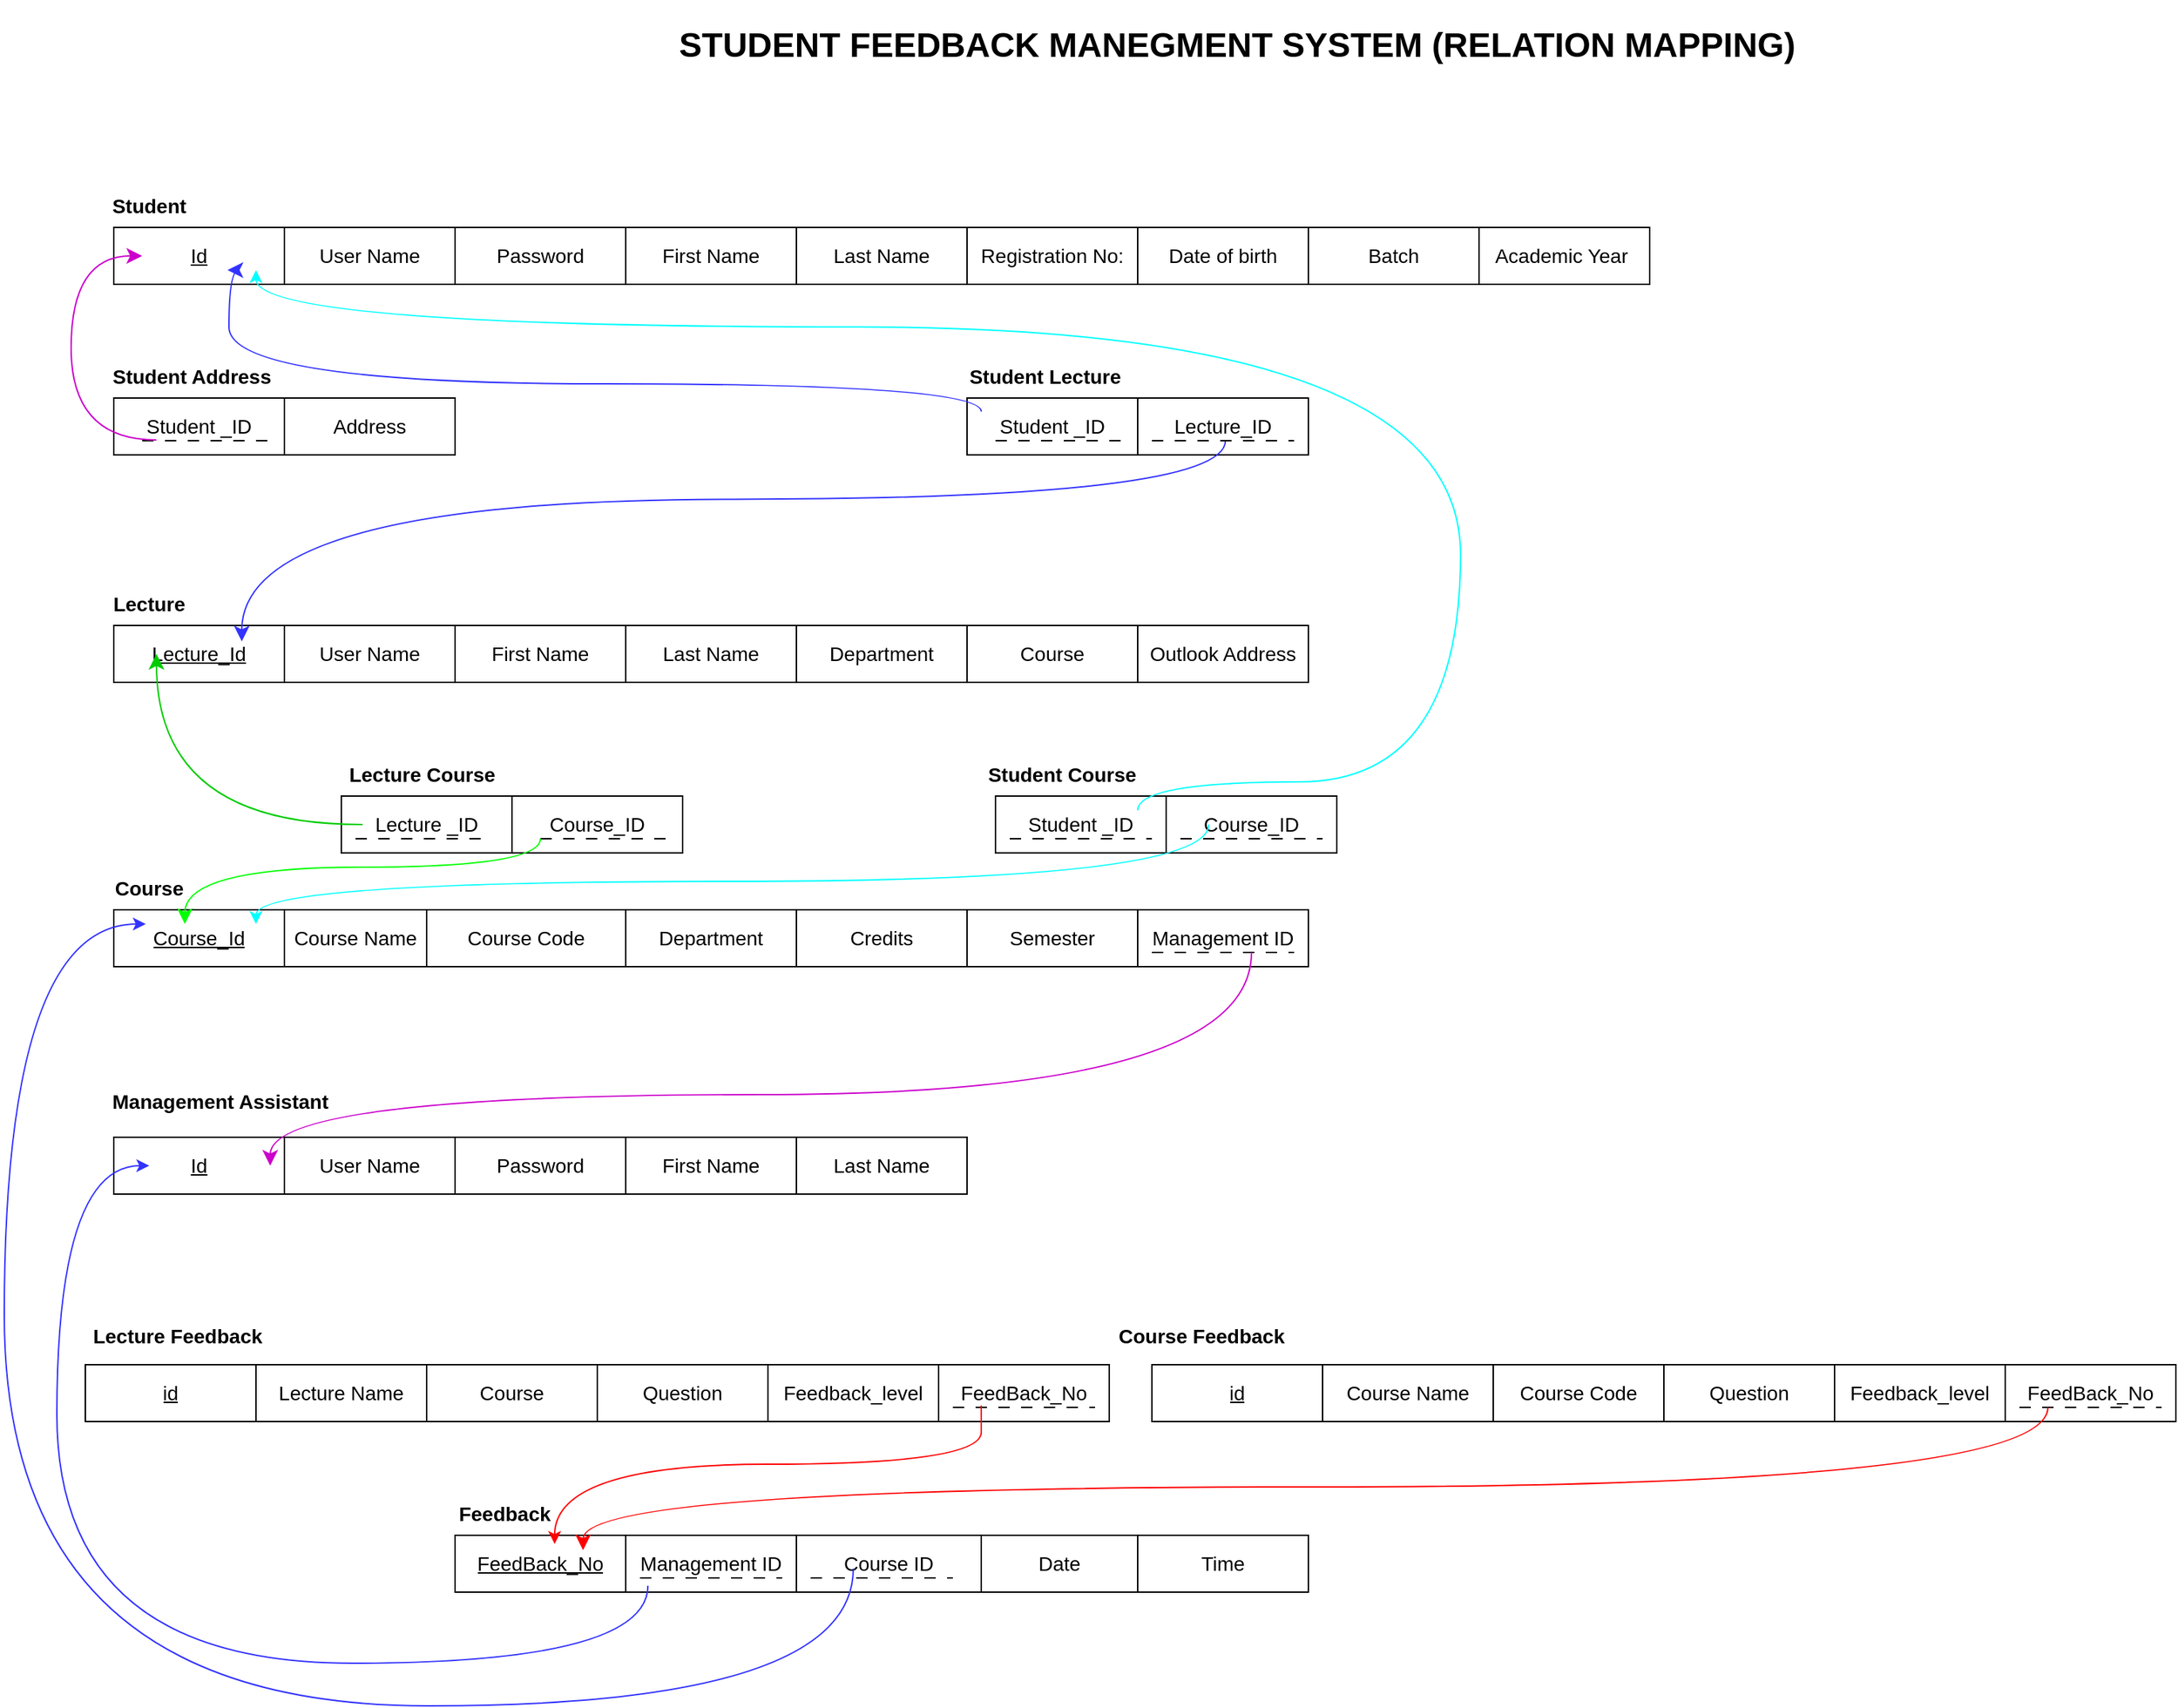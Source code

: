 <mxfile version="24.1.0" type="device">
  <diagram id="R2lEEEUBdFMjLlhIrx00" name="Page-1">
    <mxGraphModel dx="2950" dy="2144" grid="1" gridSize="10" guides="1" tooltips="1" connect="1" arrows="1" fold="1" page="1" pageScale="1" pageWidth="850" pageHeight="1100" math="0" shadow="0" extFonts="Permanent Marker^https://fonts.googleapis.com/css?family=Permanent+Marker">
      <root>
        <mxCell id="0" />
        <mxCell id="1" parent="0" />
        <mxCell id="nEcfSC-hLSckRdHD3NsJ-1" value="&lt;b&gt;&lt;font style=&quot;font-size: 14px;&quot;&gt;Student&lt;/font&gt;&lt;/b&gt;" style="text;html=1;align=center;verticalAlign=middle;whiteSpace=wrap;rounded=0;" parent="1" vertex="1">
          <mxGeometry x="-40" y="90" width="210" height="30" as="geometry" />
        </mxCell>
        <mxCell id="nEcfSC-hLSckRdHD3NsJ-2" value="" style="shape=table;startSize=0;container=1;collapsible=0;childLayout=tableLayout;" parent="1" vertex="1">
          <mxGeometry x="40" y="120" width="1080" height="40" as="geometry" />
        </mxCell>
        <mxCell id="nEcfSC-hLSckRdHD3NsJ-3" value="" style="shape=tableRow;horizontal=0;startSize=0;swimlaneHead=0;swimlaneBody=0;strokeColor=inherit;top=0;left=0;bottom=0;right=0;collapsible=0;dropTarget=0;fillColor=none;points=[[0,0.5],[1,0.5]];portConstraint=eastwest;" parent="nEcfSC-hLSckRdHD3NsJ-2" vertex="1">
          <mxGeometry width="1080" height="40" as="geometry" />
        </mxCell>
        <mxCell id="nEcfSC-hLSckRdHD3NsJ-4" value="&lt;u&gt;&lt;font style=&quot;font-size: 14px;&quot;&gt;Id&lt;/font&gt;&lt;/u&gt;" style="shape=partialRectangle;html=1;whiteSpace=wrap;connectable=0;strokeColor=inherit;overflow=hidden;fillColor=none;top=0;left=0;bottom=0;right=0;pointerEvents=1;" parent="nEcfSC-hLSckRdHD3NsJ-3" vertex="1">
          <mxGeometry width="120" height="40" as="geometry">
            <mxRectangle width="120" height="40" as="alternateBounds" />
          </mxGeometry>
        </mxCell>
        <mxCell id="nEcfSC-hLSckRdHD3NsJ-5" value="&lt;font style=&quot;font-size: 14px;&quot;&gt;User Name&lt;/font&gt;" style="shape=partialRectangle;html=1;whiteSpace=wrap;connectable=0;strokeColor=inherit;overflow=hidden;fillColor=none;top=0;left=0;bottom=0;right=0;pointerEvents=1;" parent="nEcfSC-hLSckRdHD3NsJ-3" vertex="1">
          <mxGeometry x="120" width="120" height="40" as="geometry">
            <mxRectangle width="120" height="40" as="alternateBounds" />
          </mxGeometry>
        </mxCell>
        <mxCell id="nEcfSC-hLSckRdHD3NsJ-6" value="&lt;font style=&quot;font-size: 14px;&quot;&gt;Password&lt;/font&gt;" style="shape=partialRectangle;html=1;whiteSpace=wrap;connectable=0;strokeColor=inherit;overflow=hidden;fillColor=none;top=0;left=0;bottom=0;right=0;pointerEvents=1;" parent="nEcfSC-hLSckRdHD3NsJ-3" vertex="1">
          <mxGeometry x="240" width="120" height="40" as="geometry">
            <mxRectangle width="120" height="40" as="alternateBounds" />
          </mxGeometry>
        </mxCell>
        <mxCell id="qRPBU4H0x-ubu5HYWqCo-1" value="&lt;span style=&quot;font-size: 14px;&quot;&gt;First Name&lt;/span&gt;" style="shape=partialRectangle;html=1;whiteSpace=wrap;connectable=0;strokeColor=inherit;overflow=hidden;fillColor=none;top=0;left=0;bottom=0;right=0;pointerEvents=1;" vertex="1" parent="nEcfSC-hLSckRdHD3NsJ-3">
          <mxGeometry x="360" width="120" height="40" as="geometry">
            <mxRectangle width="120" height="40" as="alternateBounds" />
          </mxGeometry>
        </mxCell>
        <mxCell id="nEcfSC-hLSckRdHD3NsJ-7" value="&lt;font style=&quot;font-size: 14px;&quot;&gt;Last Name&lt;/font&gt;" style="shape=partialRectangle;html=1;whiteSpace=wrap;connectable=0;strokeColor=inherit;overflow=hidden;fillColor=none;top=0;left=0;bottom=0;right=0;pointerEvents=1;" parent="nEcfSC-hLSckRdHD3NsJ-3" vertex="1">
          <mxGeometry x="480" width="120" height="40" as="geometry">
            <mxRectangle width="120" height="40" as="alternateBounds" />
          </mxGeometry>
        </mxCell>
        <mxCell id="nEcfSC-hLSckRdHD3NsJ-8" value="&lt;font style=&quot;font-size: 14px;&quot;&gt;Registration No:&lt;/font&gt;" style="shape=partialRectangle;html=1;whiteSpace=wrap;connectable=0;strokeColor=inherit;overflow=hidden;fillColor=none;top=0;left=0;bottom=0;right=0;pointerEvents=1;" parent="nEcfSC-hLSckRdHD3NsJ-3" vertex="1">
          <mxGeometry x="600" width="120" height="40" as="geometry">
            <mxRectangle width="120" height="40" as="alternateBounds" />
          </mxGeometry>
        </mxCell>
        <mxCell id="nEcfSC-hLSckRdHD3NsJ-9" value="&lt;font style=&quot;font-size: 14px;&quot;&gt;Date of birth&lt;/font&gt;" style="shape=partialRectangle;html=1;whiteSpace=wrap;connectable=0;strokeColor=inherit;overflow=hidden;fillColor=none;top=0;left=0;bottom=0;right=0;pointerEvents=1;" parent="nEcfSC-hLSckRdHD3NsJ-3" vertex="1">
          <mxGeometry x="720" width="120" height="40" as="geometry">
            <mxRectangle width="120" height="40" as="alternateBounds" />
          </mxGeometry>
        </mxCell>
        <mxCell id="nEcfSC-hLSckRdHD3NsJ-10" value="&lt;font style=&quot;font-size: 14px;&quot;&gt;Batch&lt;/font&gt;" style="shape=partialRectangle;html=1;whiteSpace=wrap;connectable=0;strokeColor=inherit;overflow=hidden;fillColor=none;top=0;left=0;bottom=0;right=0;pointerEvents=1;" parent="nEcfSC-hLSckRdHD3NsJ-3" vertex="1">
          <mxGeometry x="840" width="120" height="40" as="geometry">
            <mxRectangle width="120" height="40" as="alternateBounds" />
          </mxGeometry>
        </mxCell>
        <mxCell id="nEcfSC-hLSckRdHD3NsJ-11" value="&lt;font style=&quot;font-size: 14px;&quot;&gt;Academic Year&amp;nbsp;&lt;/font&gt;" style="shape=partialRectangle;html=1;whiteSpace=wrap;connectable=0;strokeColor=inherit;overflow=hidden;fillColor=none;top=0;left=0;bottom=0;right=0;pointerEvents=1;" parent="nEcfSC-hLSckRdHD3NsJ-3" vertex="1">
          <mxGeometry x="960" width="120" height="40" as="geometry">
            <mxRectangle width="120" height="40" as="alternateBounds" />
          </mxGeometry>
        </mxCell>
        <mxCell id="nEcfSC-hLSckRdHD3NsJ-12" value="&lt;b&gt;&lt;font style=&quot;font-size: 14px;&quot;&gt;Student Address&lt;/font&gt;&lt;/b&gt;" style="text;html=1;align=center;verticalAlign=middle;whiteSpace=wrap;rounded=0;" parent="1" vertex="1">
          <mxGeometry x="-10" y="210" width="210" height="30" as="geometry" />
        </mxCell>
        <mxCell id="nEcfSC-hLSckRdHD3NsJ-23" value="" style="shape=table;startSize=0;container=1;collapsible=0;childLayout=tableLayout;" parent="1" vertex="1">
          <mxGeometry x="40" y="240" width="240" height="40" as="geometry" />
        </mxCell>
        <mxCell id="nEcfSC-hLSckRdHD3NsJ-24" value="" style="shape=tableRow;horizontal=0;startSize=0;swimlaneHead=0;swimlaneBody=0;strokeColor=inherit;top=0;left=0;bottom=0;right=0;collapsible=0;dropTarget=0;fillColor=none;points=[[0,0.5],[1,0.5]];portConstraint=eastwest;" parent="nEcfSC-hLSckRdHD3NsJ-23" vertex="1">
          <mxGeometry width="240" height="40" as="geometry" />
        </mxCell>
        <mxCell id="nEcfSC-hLSckRdHD3NsJ-25" value="&lt;p style=&quot;line-height: 20%;&quot;&gt;&lt;font style=&quot;font-size: 14px;&quot;&gt;Student _ID&lt;/font&gt;&lt;/p&gt;" style="shape=partialRectangle;html=1;whiteSpace=wrap;connectable=0;strokeColor=inherit;overflow=hidden;fillColor=none;top=0;left=0;bottom=0;right=0;pointerEvents=1;" parent="nEcfSC-hLSckRdHD3NsJ-24" vertex="1">
          <mxGeometry width="120" height="40" as="geometry">
            <mxRectangle width="120" height="40" as="alternateBounds" />
          </mxGeometry>
        </mxCell>
        <mxCell id="nEcfSC-hLSckRdHD3NsJ-26" value="&lt;font style=&quot;font-size: 14px;&quot;&gt;Address&lt;/font&gt;" style="shape=partialRectangle;html=1;whiteSpace=wrap;connectable=0;strokeColor=inherit;overflow=hidden;fillColor=none;top=0;left=0;bottom=0;right=0;pointerEvents=1;" parent="nEcfSC-hLSckRdHD3NsJ-24" vertex="1">
          <mxGeometry x="120" width="120" height="40" as="geometry">
            <mxRectangle width="120" height="40" as="alternateBounds" />
          </mxGeometry>
        </mxCell>
        <mxCell id="nEcfSC-hLSckRdHD3NsJ-31" value="" style="line;strokeWidth=1;html=1;perimeter=backbonePerimeter;points=[];outlineConnect=0;dashed=1;dashPattern=8 8;" parent="1" vertex="1">
          <mxGeometry x="60" y="210" width="90" height="120" as="geometry" />
        </mxCell>
        <mxCell id="nEcfSC-hLSckRdHD3NsJ-35" value="" style="edgeStyle=orthogonalEdgeStyle;elbow=horizontal;endArrow=classic;html=1;curved=1;rounded=0;endSize=8;startSize=8;strokeColor=#CC00CC;" parent="1" edge="1">
          <mxGeometry width="50" height="50" relative="1" as="geometry">
            <mxPoint x="70" y="269.5" as="sourcePoint" />
            <mxPoint x="60" y="140" as="targetPoint" />
            <Array as="points">
              <mxPoint x="10" y="270" />
              <mxPoint x="10" y="140" />
            </Array>
          </mxGeometry>
        </mxCell>
        <mxCell id="nEcfSC-hLSckRdHD3NsJ-37" value="" style="shape=table;startSize=0;container=1;collapsible=0;childLayout=tableLayout;" parent="1" vertex="1">
          <mxGeometry x="40" y="400" width="840" height="40" as="geometry" />
        </mxCell>
        <mxCell id="nEcfSC-hLSckRdHD3NsJ-38" value="" style="shape=tableRow;horizontal=0;startSize=0;swimlaneHead=0;swimlaneBody=0;strokeColor=inherit;top=0;left=0;bottom=0;right=0;collapsible=0;dropTarget=0;fillColor=none;points=[[0,0.5],[1,0.5]];portConstraint=eastwest;" parent="nEcfSC-hLSckRdHD3NsJ-37" vertex="1">
          <mxGeometry width="840" height="40" as="geometry" />
        </mxCell>
        <mxCell id="nEcfSC-hLSckRdHD3NsJ-39" value="&lt;u&gt;&lt;font style=&quot;font-size: 14px;&quot;&gt;Lecture_Id&lt;/font&gt;&lt;/u&gt;" style="shape=partialRectangle;html=1;whiteSpace=wrap;connectable=0;strokeColor=inherit;overflow=hidden;fillColor=none;top=0;left=0;bottom=0;right=0;pointerEvents=1;" parent="nEcfSC-hLSckRdHD3NsJ-38" vertex="1">
          <mxGeometry width="120" height="40" as="geometry">
            <mxRectangle width="120" height="40" as="alternateBounds" />
          </mxGeometry>
        </mxCell>
        <mxCell id="nEcfSC-hLSckRdHD3NsJ-40" value="&lt;font style=&quot;font-size: 14px;&quot;&gt;User Name&lt;/font&gt;" style="shape=partialRectangle;html=1;whiteSpace=wrap;connectable=0;strokeColor=inherit;overflow=hidden;fillColor=none;top=0;left=0;bottom=0;right=0;pointerEvents=1;" parent="nEcfSC-hLSckRdHD3NsJ-38" vertex="1">
          <mxGeometry x="120" width="120" height="40" as="geometry">
            <mxRectangle width="120" height="40" as="alternateBounds" />
          </mxGeometry>
        </mxCell>
        <mxCell id="nEcfSC-hLSckRdHD3NsJ-41" value="&lt;font style=&quot;font-size: 14px;&quot;&gt;First Name&lt;/font&gt;" style="shape=partialRectangle;html=1;whiteSpace=wrap;connectable=0;strokeColor=inherit;overflow=hidden;fillColor=none;top=0;left=0;bottom=0;right=0;pointerEvents=1;" parent="nEcfSC-hLSckRdHD3NsJ-38" vertex="1">
          <mxGeometry x="240" width="120" height="40" as="geometry">
            <mxRectangle width="120" height="40" as="alternateBounds" />
          </mxGeometry>
        </mxCell>
        <mxCell id="nEcfSC-hLSckRdHD3NsJ-42" value="&lt;font style=&quot;font-size: 14px;&quot;&gt;Last Name&lt;/font&gt;" style="shape=partialRectangle;html=1;whiteSpace=wrap;connectable=0;strokeColor=inherit;overflow=hidden;fillColor=none;top=0;left=0;bottom=0;right=0;pointerEvents=1;" parent="nEcfSC-hLSckRdHD3NsJ-38" vertex="1">
          <mxGeometry x="360" width="120" height="40" as="geometry">
            <mxRectangle width="120" height="40" as="alternateBounds" />
          </mxGeometry>
        </mxCell>
        <mxCell id="nEcfSC-hLSckRdHD3NsJ-43" value="&lt;font style=&quot;font-size: 14px;&quot;&gt;Department&lt;/font&gt;" style="shape=partialRectangle;html=1;whiteSpace=wrap;connectable=0;strokeColor=inherit;overflow=hidden;fillColor=none;top=0;left=0;bottom=0;right=0;pointerEvents=1;" parent="nEcfSC-hLSckRdHD3NsJ-38" vertex="1">
          <mxGeometry x="480" width="120" height="40" as="geometry">
            <mxRectangle width="120" height="40" as="alternateBounds" />
          </mxGeometry>
        </mxCell>
        <mxCell id="nEcfSC-hLSckRdHD3NsJ-44" value="&lt;font style=&quot;font-size: 14px;&quot;&gt;Course&lt;/font&gt;" style="shape=partialRectangle;html=1;whiteSpace=wrap;connectable=0;strokeColor=inherit;overflow=hidden;fillColor=none;top=0;left=0;bottom=0;right=0;pointerEvents=1;" parent="nEcfSC-hLSckRdHD3NsJ-38" vertex="1">
          <mxGeometry x="600" width="120" height="40" as="geometry">
            <mxRectangle width="120" height="40" as="alternateBounds" />
          </mxGeometry>
        </mxCell>
        <mxCell id="nEcfSC-hLSckRdHD3NsJ-45" value="&lt;font style=&quot;font-size: 14px;&quot;&gt;Outlook Address&lt;/font&gt;" style="shape=partialRectangle;html=1;whiteSpace=wrap;connectable=0;strokeColor=inherit;overflow=hidden;fillColor=none;top=0;left=0;bottom=0;right=0;pointerEvents=1;" parent="nEcfSC-hLSckRdHD3NsJ-38" vertex="1">
          <mxGeometry x="720" width="120" height="40" as="geometry">
            <mxRectangle width="120" height="40" as="alternateBounds" />
          </mxGeometry>
        </mxCell>
        <mxCell id="nEcfSC-hLSckRdHD3NsJ-47" value="&lt;b&gt;&lt;font style=&quot;font-size: 14px;&quot;&gt;Lecture&lt;/font&gt;&lt;/b&gt;" style="text;html=1;align=center;verticalAlign=middle;whiteSpace=wrap;rounded=0;" parent="1" vertex="1">
          <mxGeometry x="-40" y="370" width="210" height="30" as="geometry" />
        </mxCell>
        <mxCell id="nEcfSC-hLSckRdHD3NsJ-48" value="" style="shape=table;startSize=0;container=1;collapsible=0;childLayout=tableLayout;" parent="1" vertex="1">
          <mxGeometry x="640" y="240" width="240" height="40" as="geometry" />
        </mxCell>
        <mxCell id="nEcfSC-hLSckRdHD3NsJ-49" value="" style="shape=tableRow;horizontal=0;startSize=0;swimlaneHead=0;swimlaneBody=0;strokeColor=inherit;top=0;left=0;bottom=0;right=0;collapsible=0;dropTarget=0;fillColor=none;points=[[0,0.5],[1,0.5]];portConstraint=eastwest;" parent="nEcfSC-hLSckRdHD3NsJ-48" vertex="1">
          <mxGeometry width="240" height="40" as="geometry" />
        </mxCell>
        <mxCell id="nEcfSC-hLSckRdHD3NsJ-50" value="&lt;p style=&quot;line-height: 20%;&quot;&gt;&lt;font style=&quot;font-size: 14px;&quot;&gt;Student _ID&lt;/font&gt;&lt;/p&gt;" style="shape=partialRectangle;html=1;whiteSpace=wrap;connectable=0;strokeColor=inherit;overflow=hidden;fillColor=none;top=0;left=0;bottom=0;right=0;pointerEvents=1;" parent="nEcfSC-hLSckRdHD3NsJ-49" vertex="1">
          <mxGeometry width="120" height="40" as="geometry">
            <mxRectangle width="120" height="40" as="alternateBounds" />
          </mxGeometry>
        </mxCell>
        <mxCell id="nEcfSC-hLSckRdHD3NsJ-51" value="&lt;font style=&quot;font-size: 14px;&quot;&gt;Lecture_ID&lt;/font&gt;" style="shape=partialRectangle;html=1;whiteSpace=wrap;connectable=0;strokeColor=inherit;overflow=hidden;fillColor=none;top=0;left=0;bottom=0;right=0;pointerEvents=1;" parent="nEcfSC-hLSckRdHD3NsJ-49" vertex="1">
          <mxGeometry x="120" width="120" height="40" as="geometry">
            <mxRectangle width="120" height="40" as="alternateBounds" />
          </mxGeometry>
        </mxCell>
        <mxCell id="nEcfSC-hLSckRdHD3NsJ-52" value="&lt;b&gt;&lt;font style=&quot;font-size: 14px;&quot;&gt;Student Lecture&lt;/font&gt;&lt;/b&gt;" style="text;html=1;align=center;verticalAlign=middle;whiteSpace=wrap;rounded=0;" parent="1" vertex="1">
          <mxGeometry x="590" y="210" width="210" height="30" as="geometry" />
        </mxCell>
        <mxCell id="nEcfSC-hLSckRdHD3NsJ-53" value="" style="edgeStyle=orthogonalEdgeStyle;endArrow=classic;html=1;rounded=0;endSize=8;startSize=8;strokeColor=#3333FF;curved=1;" parent="1" edge="1">
          <mxGeometry width="50" height="50" relative="1" as="geometry">
            <mxPoint x="650" y="249.56" as="sourcePoint" />
            <mxPoint x="120" y="150" as="targetPoint" />
            <Array as="points">
              <mxPoint x="650" y="230" />
              <mxPoint x="121" y="230" />
            </Array>
          </mxGeometry>
        </mxCell>
        <mxCell id="nEcfSC-hLSckRdHD3NsJ-55" value="" style="edgeStyle=orthogonalEdgeStyle;endArrow=classic;html=1;rounded=0;endSize=8;startSize=8;strokeColor=#3333FF;curved=1;exitX=0.757;exitY=0.97;exitDx=0;exitDy=0;exitPerimeter=0;" parent="1" edge="1">
          <mxGeometry width="50" height="50" relative="1" as="geometry">
            <mxPoint x="821.68" y="270.0" as="sourcePoint" />
            <mxPoint x="130" y="411.2" as="targetPoint" />
            <Array as="points">
              <mxPoint x="822" y="311.2" />
              <mxPoint x="130" y="311.2" />
            </Array>
          </mxGeometry>
        </mxCell>
        <mxCell id="nEcfSC-hLSckRdHD3NsJ-56" value="" style="line;strokeWidth=1;html=1;perimeter=backbonePerimeter;points=[];outlineConnect=0;dashed=1;dashPattern=8 8;" parent="1" vertex="1">
          <mxGeometry x="70" y="220" width="90" height="120" as="geometry" />
        </mxCell>
        <mxCell id="nEcfSC-hLSckRdHD3NsJ-57" value="" style="line;strokeWidth=1;html=1;perimeter=backbonePerimeter;points=[];outlineConnect=0;dashed=1;dashPattern=8 8;" parent="1" vertex="1">
          <mxGeometry x="660" y="210" width="90" height="120" as="geometry" />
        </mxCell>
        <mxCell id="nEcfSC-hLSckRdHD3NsJ-58" value="" style="line;strokeWidth=1;html=1;perimeter=backbonePerimeter;points=[];outlineConnect=0;dashed=1;dashPattern=8 8;" parent="1" vertex="1">
          <mxGeometry x="770" y="210" width="100" height="120" as="geometry" />
        </mxCell>
        <mxCell id="nEcfSC-hLSckRdHD3NsJ-59" value="" style="shape=table;startSize=0;container=1;collapsible=0;childLayout=tableLayout;" parent="1" vertex="1">
          <mxGeometry x="40" y="600" width="840" height="40" as="geometry" />
        </mxCell>
        <mxCell id="nEcfSC-hLSckRdHD3NsJ-60" value="" style="shape=tableRow;horizontal=0;startSize=0;swimlaneHead=0;swimlaneBody=0;strokeColor=inherit;top=0;left=0;bottom=0;right=0;collapsible=0;dropTarget=0;fillColor=none;points=[[0,0.5],[1,0.5]];portConstraint=eastwest;" parent="nEcfSC-hLSckRdHD3NsJ-59" vertex="1">
          <mxGeometry width="840" height="40" as="geometry" />
        </mxCell>
        <mxCell id="nEcfSC-hLSckRdHD3NsJ-61" value="&lt;u&gt;&lt;font style=&quot;font-size: 14px;&quot;&gt;Course_Id&lt;/font&gt;&lt;/u&gt;" style="shape=partialRectangle;html=1;whiteSpace=wrap;connectable=0;strokeColor=inherit;overflow=hidden;fillColor=none;top=0;left=0;bottom=0;right=0;pointerEvents=1;" parent="nEcfSC-hLSckRdHD3NsJ-60" vertex="1">
          <mxGeometry width="120" height="40" as="geometry">
            <mxRectangle width="120" height="40" as="alternateBounds" />
          </mxGeometry>
        </mxCell>
        <mxCell id="nEcfSC-hLSckRdHD3NsJ-62" value="&lt;span style=&quot;font-size: 14px;&quot;&gt;Course Name&lt;/span&gt;" style="shape=partialRectangle;html=1;whiteSpace=wrap;connectable=0;strokeColor=inherit;overflow=hidden;fillColor=none;top=0;left=0;bottom=0;right=0;pointerEvents=1;" parent="nEcfSC-hLSckRdHD3NsJ-60" vertex="1">
          <mxGeometry x="120" width="100" height="40" as="geometry">
            <mxRectangle width="100" height="40" as="alternateBounds" />
          </mxGeometry>
        </mxCell>
        <mxCell id="nEcfSC-hLSckRdHD3NsJ-63" value="&lt;font style=&quot;font-size: 14px;&quot;&gt;Course Code&lt;/font&gt;" style="shape=partialRectangle;html=1;whiteSpace=wrap;connectable=0;strokeColor=inherit;overflow=hidden;fillColor=none;top=0;left=0;bottom=0;right=0;pointerEvents=1;" parent="nEcfSC-hLSckRdHD3NsJ-60" vertex="1">
          <mxGeometry x="220" width="140" height="40" as="geometry">
            <mxRectangle width="140" height="40" as="alternateBounds" />
          </mxGeometry>
        </mxCell>
        <mxCell id="nEcfSC-hLSckRdHD3NsJ-64" value="&lt;font style=&quot;font-size: 14px;&quot;&gt;Department&lt;/font&gt;" style="shape=partialRectangle;html=1;whiteSpace=wrap;connectable=0;strokeColor=inherit;overflow=hidden;fillColor=none;top=0;left=0;bottom=0;right=0;pointerEvents=1;" parent="nEcfSC-hLSckRdHD3NsJ-60" vertex="1">
          <mxGeometry x="360" width="120" height="40" as="geometry">
            <mxRectangle width="120" height="40" as="alternateBounds" />
          </mxGeometry>
        </mxCell>
        <mxCell id="nEcfSC-hLSckRdHD3NsJ-65" value="&lt;span style=&quot;font-size: 14px;&quot;&gt;Credits&lt;/span&gt;" style="shape=partialRectangle;html=1;whiteSpace=wrap;connectable=0;strokeColor=inherit;overflow=hidden;fillColor=none;top=0;left=0;bottom=0;right=0;pointerEvents=1;" parent="nEcfSC-hLSckRdHD3NsJ-60" vertex="1">
          <mxGeometry x="480" width="120" height="40" as="geometry">
            <mxRectangle width="120" height="40" as="alternateBounds" />
          </mxGeometry>
        </mxCell>
        <mxCell id="nEcfSC-hLSckRdHD3NsJ-66" value="&lt;font style=&quot;font-size: 14px;&quot;&gt;Semester&lt;/font&gt;" style="shape=partialRectangle;html=1;whiteSpace=wrap;connectable=0;strokeColor=inherit;overflow=hidden;fillColor=none;top=0;left=0;bottom=0;right=0;pointerEvents=1;" parent="nEcfSC-hLSckRdHD3NsJ-60" vertex="1">
          <mxGeometry x="600" width="120" height="40" as="geometry">
            <mxRectangle width="120" height="40" as="alternateBounds" />
          </mxGeometry>
        </mxCell>
        <mxCell id="yzKEs4WW9di57le6iHIS-10" value="&lt;font style=&quot;font-size: 14px;&quot;&gt;Management ID&lt;/font&gt;" style="shape=partialRectangle;html=1;whiteSpace=wrap;connectable=0;strokeColor=inherit;overflow=hidden;fillColor=none;top=0;left=0;bottom=0;right=0;pointerEvents=1;" parent="nEcfSC-hLSckRdHD3NsJ-60" vertex="1">
          <mxGeometry x="720" width="120" height="40" as="geometry">
            <mxRectangle width="120" height="40" as="alternateBounds" />
          </mxGeometry>
        </mxCell>
        <mxCell id="nEcfSC-hLSckRdHD3NsJ-68" value="&lt;b&gt;&lt;font style=&quot;font-size: 14px;&quot;&gt;Course&lt;/font&gt;&lt;/b&gt;" style="text;html=1;align=center;verticalAlign=middle;whiteSpace=wrap;rounded=0;" parent="1" vertex="1">
          <mxGeometry x="-40" y="570" width="210" height="30" as="geometry" />
        </mxCell>
        <mxCell id="nEcfSC-hLSckRdHD3NsJ-69" value="" style="shape=table;startSize=0;container=1;collapsible=0;childLayout=tableLayout;" parent="1" vertex="1">
          <mxGeometry x="200" y="520" width="240" height="40" as="geometry" />
        </mxCell>
        <mxCell id="nEcfSC-hLSckRdHD3NsJ-70" value="" style="shape=tableRow;horizontal=0;startSize=0;swimlaneHead=0;swimlaneBody=0;strokeColor=inherit;top=0;left=0;bottom=0;right=0;collapsible=0;dropTarget=0;fillColor=none;points=[[0,0.5],[1,0.5]];portConstraint=eastwest;" parent="nEcfSC-hLSckRdHD3NsJ-69" vertex="1">
          <mxGeometry width="240" height="40" as="geometry" />
        </mxCell>
        <mxCell id="nEcfSC-hLSckRdHD3NsJ-71" value="&lt;p style=&quot;line-height: 20%;&quot;&gt;&lt;font style=&quot;font-size: 14px;&quot;&gt;Lecture _ID&lt;/font&gt;&lt;/p&gt;" style="shape=partialRectangle;html=1;whiteSpace=wrap;connectable=0;strokeColor=inherit;overflow=hidden;fillColor=none;top=0;left=0;bottom=0;right=0;pointerEvents=1;" parent="nEcfSC-hLSckRdHD3NsJ-70" vertex="1">
          <mxGeometry width="120" height="40" as="geometry">
            <mxRectangle width="120" height="40" as="alternateBounds" />
          </mxGeometry>
        </mxCell>
        <mxCell id="nEcfSC-hLSckRdHD3NsJ-72" value="&lt;font style=&quot;font-size: 14px;&quot;&gt;Course_ID&lt;/font&gt;" style="shape=partialRectangle;html=1;whiteSpace=wrap;connectable=0;strokeColor=inherit;overflow=hidden;fillColor=none;top=0;left=0;bottom=0;right=0;pointerEvents=1;" parent="nEcfSC-hLSckRdHD3NsJ-70" vertex="1">
          <mxGeometry x="120" width="120" height="40" as="geometry">
            <mxRectangle width="120" height="40" as="alternateBounds" />
          </mxGeometry>
        </mxCell>
        <mxCell id="nEcfSC-hLSckRdHD3NsJ-73" value="&lt;b&gt;&lt;font style=&quot;font-size: 14px;&quot;&gt;&amp;nbsp;Lecture Course&lt;/font&gt;&lt;/b&gt;" style="text;html=1;align=center;verticalAlign=middle;whiteSpace=wrap;rounded=0;" parent="1" vertex="1">
          <mxGeometry x="150" y="490" width="210" height="30" as="geometry" />
        </mxCell>
        <mxCell id="nEcfSC-hLSckRdHD3NsJ-74" value="" style="line;strokeWidth=1;html=1;perimeter=backbonePerimeter;points=[];outlineConnect=0;dashed=1;dashPattern=8 8;" parent="1" vertex="1">
          <mxGeometry x="670" y="220" width="90" height="120" as="geometry" />
        </mxCell>
        <mxCell id="nEcfSC-hLSckRdHD3NsJ-75" value="" style="line;strokeWidth=1;html=1;perimeter=backbonePerimeter;points=[];outlineConnect=0;dashed=1;dashPattern=8 8;" parent="1" vertex="1">
          <mxGeometry x="670" y="220" width="90" height="120" as="geometry" />
        </mxCell>
        <mxCell id="nEcfSC-hLSckRdHD3NsJ-76" value="" style="line;strokeWidth=1;html=1;perimeter=backbonePerimeter;points=[];outlineConnect=0;dashed=1;dashPattern=8 8;" parent="1" vertex="1">
          <mxGeometry x="210" y="490" width="90" height="120" as="geometry" />
        </mxCell>
        <mxCell id="nEcfSC-hLSckRdHD3NsJ-77" value="" style="line;strokeWidth=1;html=1;perimeter=backbonePerimeter;points=[];outlineConnect=0;dashed=1;dashPattern=8 8;" parent="1" vertex="1">
          <mxGeometry x="340" y="490" width="90" height="120" as="geometry" />
        </mxCell>
        <mxCell id="nEcfSC-hLSckRdHD3NsJ-78" value="" style="edgeStyle=orthogonalEdgeStyle;endArrow=classic;html=1;curved=1;rounded=0;endSize=8;startSize=8;strokeColor=#00FF00;" parent="1" edge="1">
          <mxGeometry width="50" height="50" relative="1" as="geometry">
            <mxPoint x="340" y="550" as="sourcePoint" />
            <mxPoint x="90" y="610" as="targetPoint" />
            <Array as="points">
              <mxPoint x="340" y="570" />
              <mxPoint x="90" y="570" />
            </Array>
          </mxGeometry>
        </mxCell>
        <mxCell id="nEcfSC-hLSckRdHD3NsJ-81" value="" style="edgeStyle=orthogonalEdgeStyle;elbow=horizontal;endArrow=classic;html=1;curved=1;rounded=0;endSize=8;startSize=8;strokeColor=#00CC00;exitX=0;exitY=0.5;exitDx=0;exitDy=0;" parent="1" edge="1">
          <mxGeometry width="50" height="50" relative="1" as="geometry">
            <mxPoint x="215" y="540" as="sourcePoint" />
            <mxPoint x="70" y="420" as="targetPoint" />
          </mxGeometry>
        </mxCell>
        <mxCell id="yzKEs4WW9di57le6iHIS-1" value="" style="shape=table;startSize=0;container=1;collapsible=0;childLayout=tableLayout;" parent="1" vertex="1">
          <mxGeometry x="40" y="760" width="600" height="40" as="geometry" />
        </mxCell>
        <mxCell id="yzKEs4WW9di57le6iHIS-2" value="" style="shape=tableRow;horizontal=0;startSize=0;swimlaneHead=0;swimlaneBody=0;strokeColor=inherit;top=0;left=0;bottom=0;right=0;collapsible=0;dropTarget=0;fillColor=none;points=[[0,0.5],[1,0.5]];portConstraint=eastwest;" parent="yzKEs4WW9di57le6iHIS-1" vertex="1">
          <mxGeometry width="600" height="40" as="geometry" />
        </mxCell>
        <mxCell id="yzKEs4WW9di57le6iHIS-3" value="&lt;u&gt;&lt;font style=&quot;font-size: 14px;&quot;&gt;Id&lt;/font&gt;&lt;/u&gt;" style="shape=partialRectangle;html=1;whiteSpace=wrap;connectable=0;strokeColor=inherit;overflow=hidden;fillColor=none;top=0;left=0;bottom=0;right=0;pointerEvents=1;" parent="yzKEs4WW9di57le6iHIS-2" vertex="1">
          <mxGeometry width="120" height="40" as="geometry">
            <mxRectangle width="120" height="40" as="alternateBounds" />
          </mxGeometry>
        </mxCell>
        <mxCell id="yzKEs4WW9di57le6iHIS-4" value="&lt;span style=&quot;font-size: 14px;&quot;&gt;User Name&lt;/span&gt;" style="shape=partialRectangle;html=1;whiteSpace=wrap;connectable=0;strokeColor=inherit;overflow=hidden;fillColor=none;top=0;left=0;bottom=0;right=0;pointerEvents=1;" parent="yzKEs4WW9di57le6iHIS-2" vertex="1">
          <mxGeometry x="120" width="120" height="40" as="geometry">
            <mxRectangle width="120" height="40" as="alternateBounds" />
          </mxGeometry>
        </mxCell>
        <mxCell id="qRPBU4H0x-ubu5HYWqCo-11" value="&lt;font style=&quot;font-size: 14px;&quot;&gt;Password&lt;/font&gt;" style="shape=partialRectangle;html=1;whiteSpace=wrap;connectable=0;strokeColor=inherit;overflow=hidden;fillColor=none;top=0;left=0;bottom=0;right=0;pointerEvents=1;" vertex="1" parent="yzKEs4WW9di57le6iHIS-2">
          <mxGeometry x="240" width="120" height="40" as="geometry">
            <mxRectangle width="120" height="40" as="alternateBounds" />
          </mxGeometry>
        </mxCell>
        <mxCell id="yzKEs4WW9di57le6iHIS-5" value="&lt;font style=&quot;font-size: 14px;&quot;&gt;First Name&lt;/font&gt;" style="shape=partialRectangle;html=1;whiteSpace=wrap;connectable=0;strokeColor=inherit;overflow=hidden;fillColor=none;top=0;left=0;bottom=0;right=0;pointerEvents=1;" parent="yzKEs4WW9di57le6iHIS-2" vertex="1">
          <mxGeometry x="360" width="120" height="40" as="geometry">
            <mxRectangle width="120" height="40" as="alternateBounds" />
          </mxGeometry>
        </mxCell>
        <mxCell id="yzKEs4WW9di57le6iHIS-6" value="&lt;font style=&quot;font-size: 14px;&quot;&gt;Last Name&lt;/font&gt;" style="shape=partialRectangle;html=1;whiteSpace=wrap;connectable=0;strokeColor=inherit;overflow=hidden;fillColor=none;top=0;left=0;bottom=0;right=0;pointerEvents=1;" parent="yzKEs4WW9di57le6iHIS-2" vertex="1">
          <mxGeometry x="480" width="120" height="40" as="geometry">
            <mxRectangle width="120" height="40" as="alternateBounds" />
          </mxGeometry>
        </mxCell>
        <mxCell id="yzKEs4WW9di57le6iHIS-9" value="&lt;font style=&quot;font-size: 14px;&quot;&gt;&lt;b&gt;Management Assistant&lt;/b&gt;&lt;/font&gt;" style="text;html=1;align=center;verticalAlign=middle;whiteSpace=wrap;rounded=0;" parent="1" vertex="1">
          <mxGeometry x="10" y="720" width="210" height="30" as="geometry" />
        </mxCell>
        <mxCell id="yzKEs4WW9di57le6iHIS-11" value="" style="line;strokeWidth=1;html=1;perimeter=backbonePerimeter;points=[];outlineConnect=0;dashed=1;dashPattern=8 8;" parent="1" vertex="1">
          <mxGeometry x="210" y="490" width="90" height="120" as="geometry" />
        </mxCell>
        <mxCell id="yzKEs4WW9di57le6iHIS-12" value="" style="line;strokeWidth=1;html=1;perimeter=backbonePerimeter;points=[];outlineConnect=0;dashed=1;dashPattern=8 8;" parent="1" vertex="1">
          <mxGeometry x="220" y="500" width="90" height="120" as="geometry" />
        </mxCell>
        <mxCell id="yzKEs4WW9di57le6iHIS-13" value="" style="line;strokeWidth=1;html=1;perimeter=backbonePerimeter;points=[];outlineConnect=0;dashed=1;dashPattern=8 8;" parent="1" vertex="1">
          <mxGeometry x="220" y="500" width="90" height="120" as="geometry" />
        </mxCell>
        <mxCell id="yzKEs4WW9di57le6iHIS-14" value="" style="line;strokeWidth=1;html=1;perimeter=backbonePerimeter;points=[];outlineConnect=0;dashed=1;dashPattern=8 8;" parent="1" vertex="1">
          <mxGeometry x="770" y="570" width="100" height="120" as="geometry" />
        </mxCell>
        <mxCell id="yzKEs4WW9di57le6iHIS-15" value="" style="edgeStyle=orthogonalEdgeStyle;endArrow=classic;html=1;rounded=0;endSize=8;startSize=8;strokeColor=#CC00CC;curved=1;" parent="1" edge="1">
          <mxGeometry width="50" height="50" relative="1" as="geometry">
            <mxPoint x="840" y="630" as="sourcePoint" />
            <mxPoint x="150" y="780" as="targetPoint" />
            <Array as="points">
              <mxPoint x="840" y="730" />
              <mxPoint x="150" y="730" />
            </Array>
          </mxGeometry>
        </mxCell>
        <mxCell id="yzKEs4WW9di57le6iHIS-17" value="" style="shape=table;startSize=0;container=1;collapsible=0;childLayout=tableLayout;" parent="1" vertex="1">
          <mxGeometry x="20" y="920" width="720" height="40" as="geometry" />
        </mxCell>
        <mxCell id="yzKEs4WW9di57le6iHIS-18" value="" style="shape=tableRow;horizontal=0;startSize=0;swimlaneHead=0;swimlaneBody=0;strokeColor=inherit;top=0;left=0;bottom=0;right=0;collapsible=0;dropTarget=0;fillColor=none;points=[[0,0.5],[1,0.5]];portConstraint=eastwest;" parent="yzKEs4WW9di57le6iHIS-17" vertex="1">
          <mxGeometry width="720" height="40" as="geometry" />
        </mxCell>
        <mxCell id="yzKEs4WW9di57le6iHIS-19" value="&lt;span style=&quot;font-size: 14px;&quot;&gt;&lt;u&gt;id&lt;/u&gt;&lt;/span&gt;" style="shape=partialRectangle;html=1;whiteSpace=wrap;connectable=0;strokeColor=inherit;overflow=hidden;fillColor=none;top=0;left=0;bottom=0;right=0;pointerEvents=1;" parent="yzKEs4WW9di57le6iHIS-18" vertex="1">
          <mxGeometry width="120" height="40" as="geometry">
            <mxRectangle width="120" height="40" as="alternateBounds" />
          </mxGeometry>
        </mxCell>
        <mxCell id="yzKEs4WW9di57le6iHIS-20" value="&lt;span style=&quot;font-size: 14px;&quot;&gt;Lecture Name&lt;/span&gt;" style="shape=partialRectangle;html=1;whiteSpace=wrap;connectable=0;strokeColor=inherit;overflow=hidden;fillColor=none;top=0;left=0;bottom=0;right=0;pointerEvents=1;" parent="yzKEs4WW9di57le6iHIS-18" vertex="1">
          <mxGeometry x="120" width="120" height="40" as="geometry">
            <mxRectangle width="120" height="40" as="alternateBounds" />
          </mxGeometry>
        </mxCell>
        <mxCell id="qRPBU4H0x-ubu5HYWqCo-22" value="&lt;font style=&quot;font-size: 14px;&quot;&gt;Course&lt;/font&gt;" style="shape=partialRectangle;html=1;whiteSpace=wrap;connectable=0;strokeColor=inherit;overflow=hidden;fillColor=none;top=0;left=0;bottom=0;right=0;pointerEvents=1;" vertex="1" parent="yzKEs4WW9di57le6iHIS-18">
          <mxGeometry x="240" width="120" height="40" as="geometry">
            <mxRectangle width="120" height="40" as="alternateBounds" />
          </mxGeometry>
        </mxCell>
        <mxCell id="qRPBU4H0x-ubu5HYWqCo-2" value="&lt;span style=&quot;font-size: 14px;&quot;&gt;Question&lt;/span&gt;" style="shape=partialRectangle;html=1;whiteSpace=wrap;connectable=0;strokeColor=inherit;overflow=hidden;fillColor=none;top=0;left=0;bottom=0;right=0;pointerEvents=1;" vertex="1" parent="yzKEs4WW9di57le6iHIS-18">
          <mxGeometry x="360" width="120" height="40" as="geometry">
            <mxRectangle width="120" height="40" as="alternateBounds" />
          </mxGeometry>
        </mxCell>
        <mxCell id="qRPBU4H0x-ubu5HYWqCo-3" value="&lt;span style=&quot;font-size: 14px;&quot;&gt;Feedback_level&lt;/span&gt;" style="shape=partialRectangle;html=1;whiteSpace=wrap;connectable=0;strokeColor=inherit;overflow=hidden;fillColor=none;top=0;left=0;bottom=0;right=0;pointerEvents=1;" vertex="1" parent="yzKEs4WW9di57le6iHIS-18">
          <mxGeometry x="480" width="120" height="40" as="geometry">
            <mxRectangle width="120" height="40" as="alternateBounds" />
          </mxGeometry>
        </mxCell>
        <mxCell id="yzKEs4WW9di57le6iHIS-46" value="&lt;font style=&quot;font-size: 14px;&quot;&gt;FeedBack_No&lt;br&gt;&lt;/font&gt;" style="shape=partialRectangle;html=1;whiteSpace=wrap;connectable=0;strokeColor=inherit;overflow=hidden;fillColor=none;top=0;left=0;bottom=0;right=0;pointerEvents=1;" parent="yzKEs4WW9di57le6iHIS-18" vertex="1">
          <mxGeometry x="600" width="120" height="40" as="geometry">
            <mxRectangle width="120" height="40" as="alternateBounds" />
          </mxGeometry>
        </mxCell>
        <mxCell id="yzKEs4WW9di57le6iHIS-23" value="&lt;font style=&quot;font-size: 14px;&quot;&gt;&lt;b&gt;Lecture Feedback&lt;/b&gt;&lt;/font&gt;" style="text;html=1;align=center;verticalAlign=middle;whiteSpace=wrap;rounded=0;" parent="1" vertex="1">
          <mxGeometry x="-20" y="885" width="210" height="30" as="geometry" />
        </mxCell>
        <mxCell id="yzKEs4WW9di57le6iHIS-29" value="&lt;font style=&quot;font-size: 14px;&quot;&gt;&lt;b&gt;Course Feedback&lt;/b&gt;&lt;/font&gt;" style="text;html=1;align=center;verticalAlign=middle;whiteSpace=wrap;rounded=0;" parent="1" vertex="1">
          <mxGeometry x="700" y="885" width="210" height="30" as="geometry" />
        </mxCell>
        <mxCell id="yzKEs4WW9di57le6iHIS-31" value="" style="shape=table;startSize=0;container=1;collapsible=0;childLayout=tableLayout;" parent="1" vertex="1">
          <mxGeometry x="280" y="1040" width="600" height="40" as="geometry" />
        </mxCell>
        <mxCell id="yzKEs4WW9di57le6iHIS-32" value="" style="shape=tableRow;horizontal=0;startSize=0;swimlaneHead=0;swimlaneBody=0;strokeColor=inherit;top=0;left=0;bottom=0;right=0;collapsible=0;dropTarget=0;fillColor=none;points=[[0,0.5],[1,0.5]];portConstraint=eastwest;" parent="yzKEs4WW9di57le6iHIS-31" vertex="1">
          <mxGeometry width="600" height="40" as="geometry" />
        </mxCell>
        <mxCell id="yzKEs4WW9di57le6iHIS-33" value="&lt;p style=&quot;line-height: 20%;&quot;&gt;&lt;font style=&quot;font-size: 14px;&quot;&gt;&lt;u&gt;FeedBack_No&lt;/u&gt;&lt;/font&gt;&lt;/p&gt;" style="shape=partialRectangle;html=1;whiteSpace=wrap;connectable=0;strokeColor=inherit;overflow=hidden;fillColor=none;top=0;left=0;bottom=0;right=0;pointerEvents=1;" parent="yzKEs4WW9di57le6iHIS-32" vertex="1">
          <mxGeometry width="120" height="40" as="geometry">
            <mxRectangle width="120" height="40" as="alternateBounds" />
          </mxGeometry>
        </mxCell>
        <mxCell id="yzKEs4WW9di57le6iHIS-65" value="&lt;span style=&quot;font-size: 14px;&quot;&gt;Management ID&lt;/span&gt;" style="shape=partialRectangle;html=1;whiteSpace=wrap;connectable=0;strokeColor=inherit;overflow=hidden;fillColor=none;top=0;left=0;bottom=0;right=0;pointerEvents=1;" parent="yzKEs4WW9di57le6iHIS-32" vertex="1">
          <mxGeometry x="120" width="120" height="40" as="geometry">
            <mxRectangle width="120" height="40" as="alternateBounds" />
          </mxGeometry>
        </mxCell>
        <mxCell id="yzKEs4WW9di57le6iHIS-68" value="&lt;font style=&quot;font-size: 14px;&quot;&gt;Course ID&lt;/font&gt;" style="shape=partialRectangle;html=1;whiteSpace=wrap;connectable=0;strokeColor=inherit;overflow=hidden;fillColor=none;top=0;left=0;bottom=0;right=0;pointerEvents=1;" parent="yzKEs4WW9di57le6iHIS-32" vertex="1">
          <mxGeometry x="240" width="130" height="40" as="geometry">
            <mxRectangle width="130" height="40" as="alternateBounds" />
          </mxGeometry>
        </mxCell>
        <mxCell id="yzKEs4WW9di57le6iHIS-34" value="&lt;span style=&quot;font-size: 14px;&quot;&gt;Date&lt;/span&gt;" style="shape=partialRectangle;html=1;whiteSpace=wrap;connectable=0;strokeColor=inherit;overflow=hidden;fillColor=none;top=0;left=0;bottom=0;right=0;pointerEvents=1;" parent="yzKEs4WW9di57le6iHIS-32" vertex="1">
          <mxGeometry x="370" width="110" height="40" as="geometry">
            <mxRectangle width="110" height="40" as="alternateBounds" />
          </mxGeometry>
        </mxCell>
        <mxCell id="yzKEs4WW9di57le6iHIS-41" value="&lt;font style=&quot;font-size: 14px;&quot;&gt;Time&lt;/font&gt;" style="shape=partialRectangle;html=1;whiteSpace=wrap;connectable=0;strokeColor=inherit;overflow=hidden;fillColor=none;top=0;left=0;bottom=0;right=0;pointerEvents=1;" parent="yzKEs4WW9di57le6iHIS-32" vertex="1">
          <mxGeometry x="480" width="120" height="40" as="geometry">
            <mxRectangle width="120" height="40" as="alternateBounds" />
          </mxGeometry>
        </mxCell>
        <mxCell id="yzKEs4WW9di57le6iHIS-35" value="&lt;font style=&quot;font-size: 14px;&quot;&gt;&lt;b&gt;Feedback&lt;/b&gt;&lt;/font&gt;" style="text;html=1;align=center;verticalAlign=middle;whiteSpace=wrap;rounded=0;" parent="1" vertex="1">
          <mxGeometry x="210" y="1010" width="210" height="30" as="geometry" />
        </mxCell>
        <mxCell id="yzKEs4WW9di57le6iHIS-37" value="" style="line;strokeWidth=1;html=1;perimeter=backbonePerimeter;points=[];outlineConnect=0;dashed=1;dashPattern=8 8;" parent="1" vertex="1">
          <mxGeometry x="350" y="500" width="90" height="120" as="geometry" />
        </mxCell>
        <mxCell id="yzKEs4WW9di57le6iHIS-42" value="" style="line;strokeWidth=1;html=1;perimeter=backbonePerimeter;points=[];outlineConnect=0;dashed=1;dashPattern=8 8;" parent="1" vertex="1">
          <mxGeometry x="780" y="580" width="100" height="120" as="geometry" />
        </mxCell>
        <mxCell id="yzKEs4WW9di57le6iHIS-64" value="" style="line;strokeWidth=1;html=1;perimeter=backbonePerimeter;points=[];outlineConnect=0;dashed=1;dashPattern=8 8;" parent="1" vertex="1">
          <mxGeometry x="630" y="890" width="100" height="120" as="geometry" />
        </mxCell>
        <mxCell id="yzKEs4WW9di57le6iHIS-66" value="" style="line;strokeWidth=1;html=1;perimeter=backbonePerimeter;points=[];outlineConnect=0;dashed=1;dashPattern=8 8;" parent="1" vertex="1">
          <mxGeometry x="410" y="1010" width="100" height="120" as="geometry" />
        </mxCell>
        <mxCell id="yzKEs4WW9di57le6iHIS-69" value="" style="endArrow=classic;html=1;rounded=0;edgeStyle=orthogonalEdgeStyle;curved=1;strokeColor=#3333FF;exitX=0.056;exitY=0.546;exitDx=0;exitDy=0;exitPerimeter=0;" parent="1" source="yzKEs4WW9di57le6iHIS-66" edge="1">
          <mxGeometry width="50" height="50" relative="1" as="geometry">
            <mxPoint x="470" y="1130" as="sourcePoint" />
            <mxPoint x="64.93" y="780" as="targetPoint" />
            <Array as="points">
              <mxPoint x="416" y="1130" />
              <mxPoint y="1130" />
              <mxPoint y="780" />
            </Array>
          </mxGeometry>
        </mxCell>
        <mxCell id="yzKEs4WW9di57le6iHIS-70" value="" style="endArrow=classic;html=1;rounded=0;edgeStyle=orthogonalEdgeStyle;curved=1;strokeColor=#3333FF;" parent="1" edge="1">
          <mxGeometry width="50" height="50" relative="1" as="geometry">
            <mxPoint x="560" y="1063.5" as="sourcePoint" />
            <mxPoint x="62.47" y="610" as="targetPoint" />
            <Array as="points">
              <mxPoint x="560" y="1160" />
              <mxPoint x="-37" y="1160" />
              <mxPoint x="-37" y="610" />
            </Array>
          </mxGeometry>
        </mxCell>
        <mxCell id="9LJMqQMVxqanY6OAcJyH-1" value="&lt;br&gt;&lt;b&gt;&lt;font style=&quot;&quot;&gt;&lt;font style=&quot;font-size: 24px;&quot;&gt;STUDENT FEEDBACK MANEGMENT SYSTEM (RELATION MAPPING)&lt;/font&gt;&lt;br&gt;&lt;/font&gt;&lt;/b&gt;" style="text;html=1;align=center;verticalAlign=middle;whiteSpace=wrap;rounded=0;" parent="1" vertex="1">
          <mxGeometry x="435" y="-40" width="790" height="50" as="geometry" />
        </mxCell>
        <mxCell id="yzKEs4WW9di57le6iHIS-25" value="" style="shape=table;startSize=0;container=1;collapsible=0;childLayout=tableLayout;" parent="1" vertex="1">
          <mxGeometry x="770" y="920" width="720" height="40" as="geometry" />
        </mxCell>
        <mxCell id="yzKEs4WW9di57le6iHIS-26" value="" style="shape=tableRow;horizontal=0;startSize=0;swimlaneHead=0;swimlaneBody=0;strokeColor=inherit;top=0;left=0;bottom=0;right=0;collapsible=0;dropTarget=0;fillColor=none;points=[[0,0.5],[1,0.5]];portConstraint=eastwest;" parent="yzKEs4WW9di57le6iHIS-25" vertex="1">
          <mxGeometry width="720" height="40" as="geometry" />
        </mxCell>
        <mxCell id="yzKEs4WW9di57le6iHIS-27" value="&lt;span style=&quot;font-size: 14px;&quot;&gt;&lt;u&gt;id&lt;/u&gt;&lt;/span&gt;" style="shape=partialRectangle;html=1;whiteSpace=wrap;connectable=0;strokeColor=inherit;overflow=hidden;fillColor=none;top=0;left=0;bottom=0;right=0;pointerEvents=1;" parent="yzKEs4WW9di57le6iHIS-26" vertex="1">
          <mxGeometry width="120" height="40" as="geometry">
            <mxRectangle width="120" height="40" as="alternateBounds" />
          </mxGeometry>
        </mxCell>
        <mxCell id="yzKEs4WW9di57le6iHIS-28" value="&lt;span style=&quot;font-size: 14px;&quot;&gt;Course Name&lt;/span&gt;" style="shape=partialRectangle;html=1;whiteSpace=wrap;connectable=0;strokeColor=inherit;overflow=hidden;fillColor=none;top=0;left=0;bottom=0;right=0;pointerEvents=1;" parent="yzKEs4WW9di57le6iHIS-26" vertex="1">
          <mxGeometry x="120" width="120" height="40" as="geometry">
            <mxRectangle width="120" height="40" as="alternateBounds" />
          </mxGeometry>
        </mxCell>
        <mxCell id="yzKEs4WW9di57le6iHIS-30" value="&lt;font style=&quot;font-size: 14px;&quot;&gt;Course Code&lt;/font&gt;" style="shape=partialRectangle;html=1;whiteSpace=wrap;connectable=0;strokeColor=inherit;overflow=hidden;fillColor=none;top=0;left=0;bottom=0;right=0;pointerEvents=1;" parent="yzKEs4WW9di57le6iHIS-26" vertex="1">
          <mxGeometry x="240" width="120" height="40" as="geometry">
            <mxRectangle width="120" height="40" as="alternateBounds" />
          </mxGeometry>
        </mxCell>
        <mxCell id="qRPBU4H0x-ubu5HYWqCo-4" value="&lt;font style=&quot;font-size: 14px;&quot;&gt;Question&lt;/font&gt;" style="shape=partialRectangle;html=1;whiteSpace=wrap;connectable=0;strokeColor=inherit;overflow=hidden;fillColor=none;top=0;left=0;bottom=0;right=0;pointerEvents=1;" vertex="1" parent="yzKEs4WW9di57le6iHIS-26">
          <mxGeometry x="360" width="120" height="40" as="geometry">
            <mxRectangle width="120" height="40" as="alternateBounds" />
          </mxGeometry>
        </mxCell>
        <mxCell id="qRPBU4H0x-ubu5HYWqCo-6" value="&lt;font style=&quot;font-size: 14px;&quot;&gt;Feedback_level&lt;/font&gt;" style="shape=partialRectangle;html=1;whiteSpace=wrap;connectable=0;strokeColor=inherit;overflow=hidden;fillColor=none;top=0;left=0;bottom=0;right=0;pointerEvents=1;" vertex="1" parent="yzKEs4WW9di57le6iHIS-26">
          <mxGeometry x="480" width="120" height="40" as="geometry">
            <mxRectangle width="120" height="40" as="alternateBounds" />
          </mxGeometry>
        </mxCell>
        <mxCell id="yzKEs4WW9di57le6iHIS-45" value="&lt;span style=&quot;font-size: 14px;&quot;&gt;FeedBack_No&lt;/span&gt;" style="shape=partialRectangle;html=1;whiteSpace=wrap;connectable=0;strokeColor=inherit;overflow=hidden;fillColor=none;top=0;left=0;bottom=0;right=0;pointerEvents=1;" parent="yzKEs4WW9di57le6iHIS-26" vertex="1">
          <mxGeometry x="600" width="120" height="40" as="geometry">
            <mxRectangle width="120" height="40" as="alternateBounds" />
          </mxGeometry>
        </mxCell>
        <mxCell id="qRPBU4H0x-ubu5HYWqCo-7" value="" style="line;strokeWidth=1;html=1;perimeter=backbonePerimeter;points=[];outlineConnect=0;dashed=1;dashPattern=8 8;" vertex="1" parent="1">
          <mxGeometry x="1380" y="890" width="100" height="120" as="geometry" />
        </mxCell>
        <mxCell id="qRPBU4H0x-ubu5HYWqCo-9" value="" style="endArrow=classic;html=1;rounded=0;edgeStyle=orthogonalEdgeStyle;curved=1;entryX=0.157;entryY=0.015;entryDx=0;entryDy=0;entryPerimeter=0;strokeColor=#FF0000;" edge="1" parent="1">
          <mxGeometry width="50" height="50" relative="1" as="geometry">
            <mxPoint x="650" y="950" as="sourcePoint" />
            <mxPoint x="350.0" y="1046.1" as="targetPoint" />
            <Array as="points">
              <mxPoint x="650" y="945" />
              <mxPoint x="650" y="990" />
              <mxPoint x="350" y="990" />
            </Array>
          </mxGeometry>
        </mxCell>
        <mxCell id="qRPBU4H0x-ubu5HYWqCo-10" value="" style="edgeStyle=orthogonalEdgeStyle;endArrow=classic;html=1;rounded=0;endSize=8;startSize=8;strokeColor=#FF0000;curved=1;" edge="1" parent="1">
          <mxGeometry width="50" height="50" relative="1" as="geometry">
            <mxPoint x="1400" y="950" as="sourcePoint" />
            <mxPoint x="370" y="1050.5" as="targetPoint" />
            <Array as="points">
              <mxPoint x="1400" y="1006" />
              <mxPoint x="370" y="1006" />
            </Array>
          </mxGeometry>
        </mxCell>
        <mxCell id="qRPBU4H0x-ubu5HYWqCo-12" value="" style="shape=table;startSize=0;container=1;collapsible=0;childLayout=tableLayout;" vertex="1" parent="1">
          <mxGeometry x="660" y="520" width="240" height="40" as="geometry" />
        </mxCell>
        <mxCell id="qRPBU4H0x-ubu5HYWqCo-13" value="" style="shape=tableRow;horizontal=0;startSize=0;swimlaneHead=0;swimlaneBody=0;strokeColor=inherit;top=0;left=0;bottom=0;right=0;collapsible=0;dropTarget=0;fillColor=none;points=[[0,0.5],[1,0.5]];portConstraint=eastwest;" vertex="1" parent="qRPBU4H0x-ubu5HYWqCo-12">
          <mxGeometry width="240" height="40" as="geometry" />
        </mxCell>
        <mxCell id="qRPBU4H0x-ubu5HYWqCo-14" value="&lt;p style=&quot;line-height: 20%;&quot;&gt;&lt;font style=&quot;font-size: 14px;&quot;&gt;Student _ID&lt;/font&gt;&lt;/p&gt;" style="shape=partialRectangle;html=1;whiteSpace=wrap;connectable=0;strokeColor=inherit;overflow=hidden;fillColor=none;top=0;left=0;bottom=0;right=0;pointerEvents=1;" vertex="1" parent="qRPBU4H0x-ubu5HYWqCo-13">
          <mxGeometry width="120" height="40" as="geometry">
            <mxRectangle width="120" height="40" as="alternateBounds" />
          </mxGeometry>
        </mxCell>
        <mxCell id="qRPBU4H0x-ubu5HYWqCo-15" value="&lt;font style=&quot;font-size: 14px;&quot;&gt;Course_ID&lt;/font&gt;" style="shape=partialRectangle;html=1;whiteSpace=wrap;connectable=0;strokeColor=inherit;overflow=hidden;fillColor=none;top=0;left=0;bottom=0;right=0;pointerEvents=1;" vertex="1" parent="qRPBU4H0x-ubu5HYWqCo-13">
          <mxGeometry x="120" width="120" height="40" as="geometry">
            <mxRectangle width="120" height="40" as="alternateBounds" />
          </mxGeometry>
        </mxCell>
        <mxCell id="qRPBU4H0x-ubu5HYWqCo-16" value="&lt;b&gt;&lt;font style=&quot;font-size: 14px;&quot;&gt;&amp;nbsp;Student Course&lt;/font&gt;&lt;/b&gt;" style="text;html=1;align=center;verticalAlign=middle;whiteSpace=wrap;rounded=0;" vertex="1" parent="1">
          <mxGeometry x="600" y="490" width="210" height="30" as="geometry" />
        </mxCell>
        <mxCell id="qRPBU4H0x-ubu5HYWqCo-17" value="" style="endArrow=classic;html=1;rounded=0;edgeStyle=orthogonalEdgeStyle;curved=1;strokeColor=#00FFFF;" edge="1" parent="1">
          <mxGeometry width="50" height="50" relative="1" as="geometry">
            <mxPoint x="760" y="530" as="sourcePoint" />
            <mxPoint x="140" y="150" as="targetPoint" />
            <Array as="points">
              <mxPoint x="760" y="510" />
              <mxPoint x="987" y="510" />
              <mxPoint x="987" y="190" />
              <mxPoint x="140" y="190" />
            </Array>
          </mxGeometry>
        </mxCell>
        <mxCell id="qRPBU4H0x-ubu5HYWqCo-18" value="" style="endArrow=classic;html=1;rounded=0;edgeStyle=orthogonalEdgeStyle;curved=1;strokeColor=#00FFFF;" edge="1" parent="1">
          <mxGeometry width="50" height="50" relative="1" as="geometry">
            <mxPoint x="810" y="540" as="sourcePoint" />
            <mxPoint x="140" y="610" as="targetPoint" />
            <Array as="points">
              <mxPoint x="810" y="580" />
              <mxPoint x="140" y="580" />
            </Array>
          </mxGeometry>
        </mxCell>
        <mxCell id="qRPBU4H0x-ubu5HYWqCo-19" value="" style="line;strokeWidth=1;html=1;perimeter=backbonePerimeter;points=[];outlineConnect=0;dashed=1;dashPattern=8 8;" vertex="1" parent="1">
          <mxGeometry x="530" y="1010" width="100" height="120" as="geometry" />
        </mxCell>
        <mxCell id="qRPBU4H0x-ubu5HYWqCo-20" value="" style="line;strokeWidth=1;html=1;perimeter=backbonePerimeter;points=[];outlineConnect=0;dashed=1;dashPattern=8 8;" vertex="1" parent="1">
          <mxGeometry x="670" y="490" width="100" height="120" as="geometry" />
        </mxCell>
        <mxCell id="qRPBU4H0x-ubu5HYWqCo-21" value="" style="line;strokeWidth=1;html=1;perimeter=backbonePerimeter;points=[];outlineConnect=0;dashed=1;dashPattern=8 8;" vertex="1" parent="1">
          <mxGeometry x="790" y="490" width="100" height="120" as="geometry" />
        </mxCell>
      </root>
    </mxGraphModel>
  </diagram>
</mxfile>
